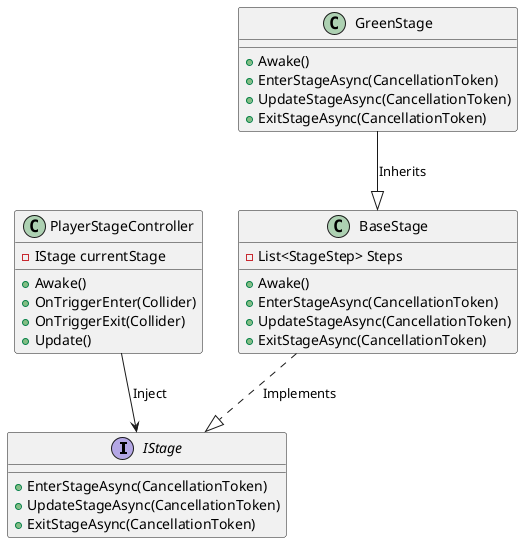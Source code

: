 ﻿@startuml

!define RECTANGLE class
!define INTERFACE interface

INTERFACE IStage {
    +EnterStageAsync(CancellationToken)
    +UpdateStageAsync(CancellationToken)
    +ExitStageAsync(CancellationToken)
}

RECTANGLE PlayerStageController {
    -IStage currentStage
    +Awake()
    +OnTriggerEnter(Collider)
    +OnTriggerExit(Collider)
    +Update()
}

RECTANGLE BaseStage {
    -List<StageStep> Steps
    +Awake()
    +EnterStageAsync(CancellationToken)
    +UpdateStageAsync(CancellationToken)
    +ExitStageAsync(CancellationToken)
}

RECTANGLE GreenStage {
    +Awake()
    +EnterStageAsync(CancellationToken)
    +UpdateStageAsync(CancellationToken)
    +ExitStageAsync(CancellationToken)
}

PlayerStageController --> IStage: Inject
BaseStage ..|> IStage: Implements
GreenStage --|> BaseStage: Inherits

@enduml
